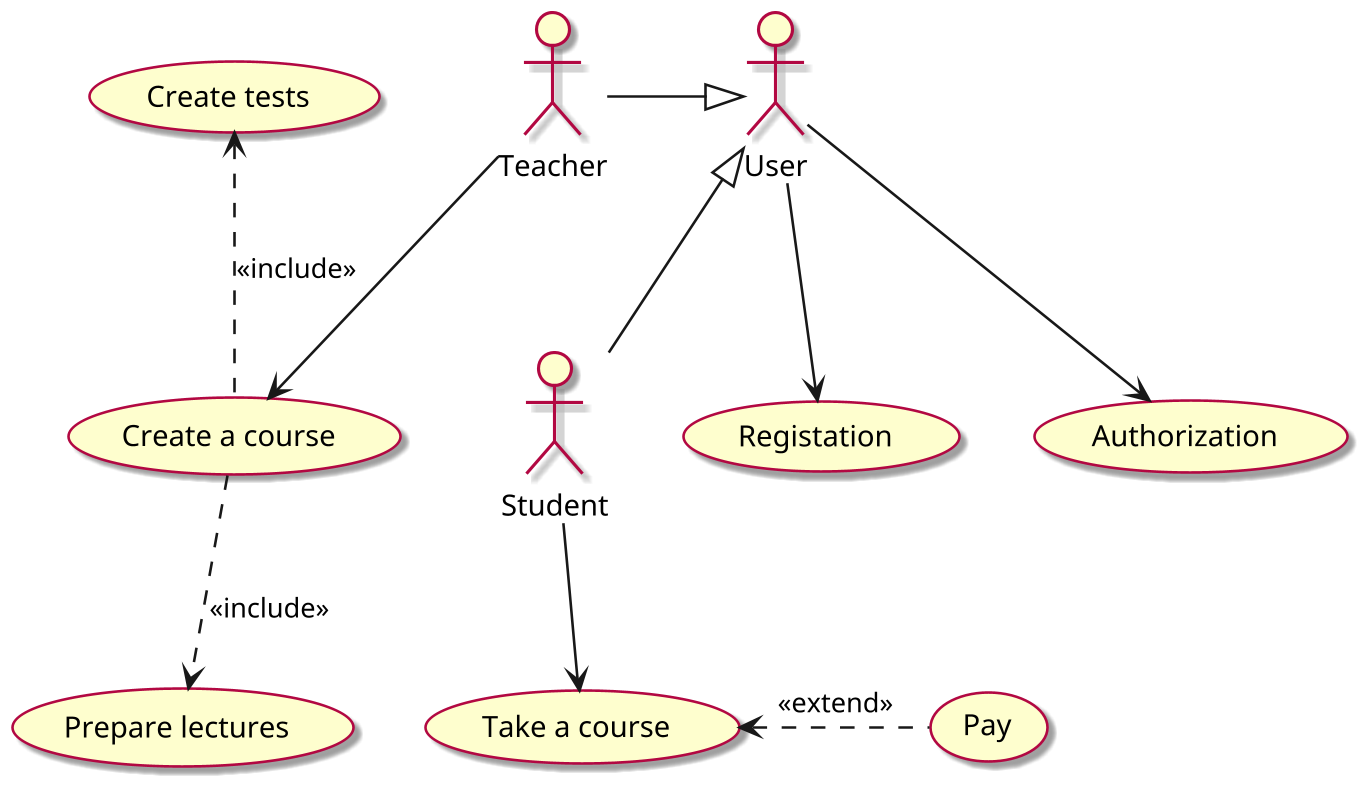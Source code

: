 @startuml

skinparam ArrowThickness 1.25

skinparam ActorBorderThickness 1.5
skinparam ActorBackgroundColor #FEFECE
skinparam ActorBorderColor #B20842

skinparam UsecaseBorderColor #B20842
skinparam UsecaseBorderThickness 1.25
skinparam UsecaseBackgroundColor #FEFECE

skinparam dpi 200
skinparam Shadowing true

' ------------------------------------------------------------------------

'left to right direction

actor "User" as User
actor "Student" as Student
actor "Teacher" as Teacher

usecase (Registation) as Reg
usecase (Authorization) as Auth

usecase (Create a course) as CreateCourse
usecase (Prepare lectures) as PrepareLectures
usecase (Create tests) as CreateTests

usecase (Take a course) as TakeCourse
usecase (Take a course) as TakeCourse
usecase (Pay) as Pay

' ------------------------------------------------------------------------

Student -u-|> User
Teacher -r-|> User

User -d-> Reg
User -d-> Auth
Teacher -d-> CreateCourse
Student --> TakeCourse
TakeCourse <.r. Pay : <<extend>>

CreateCourse .d.> PrepareLectures : <<include>>
CreateCourse .u.> CreateTests : <<include>>

@enduml